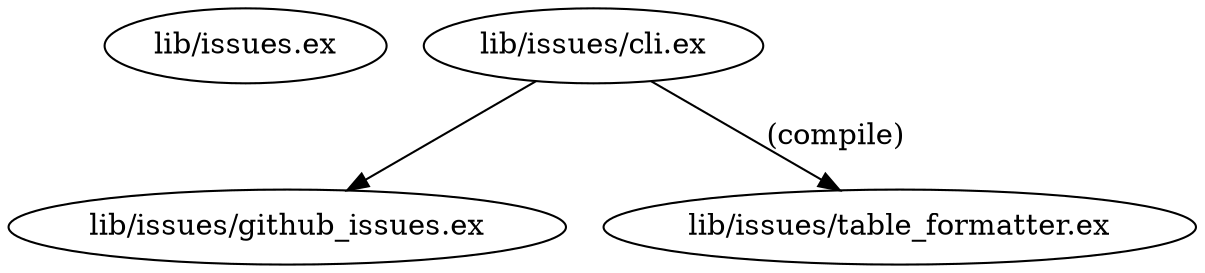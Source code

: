 digraph "xref graph" {
  "lib/issues.ex"
  "lib/issues/cli.ex"
  "lib/issues/cli.ex" -> "lib/issues/github_issues.ex"
  "lib/issues/cli.ex" -> "lib/issues/table_formatter.ex" [label="(compile)"]
  "lib/issues/github_issues.ex"
  "lib/issues/table_formatter.ex"
}

